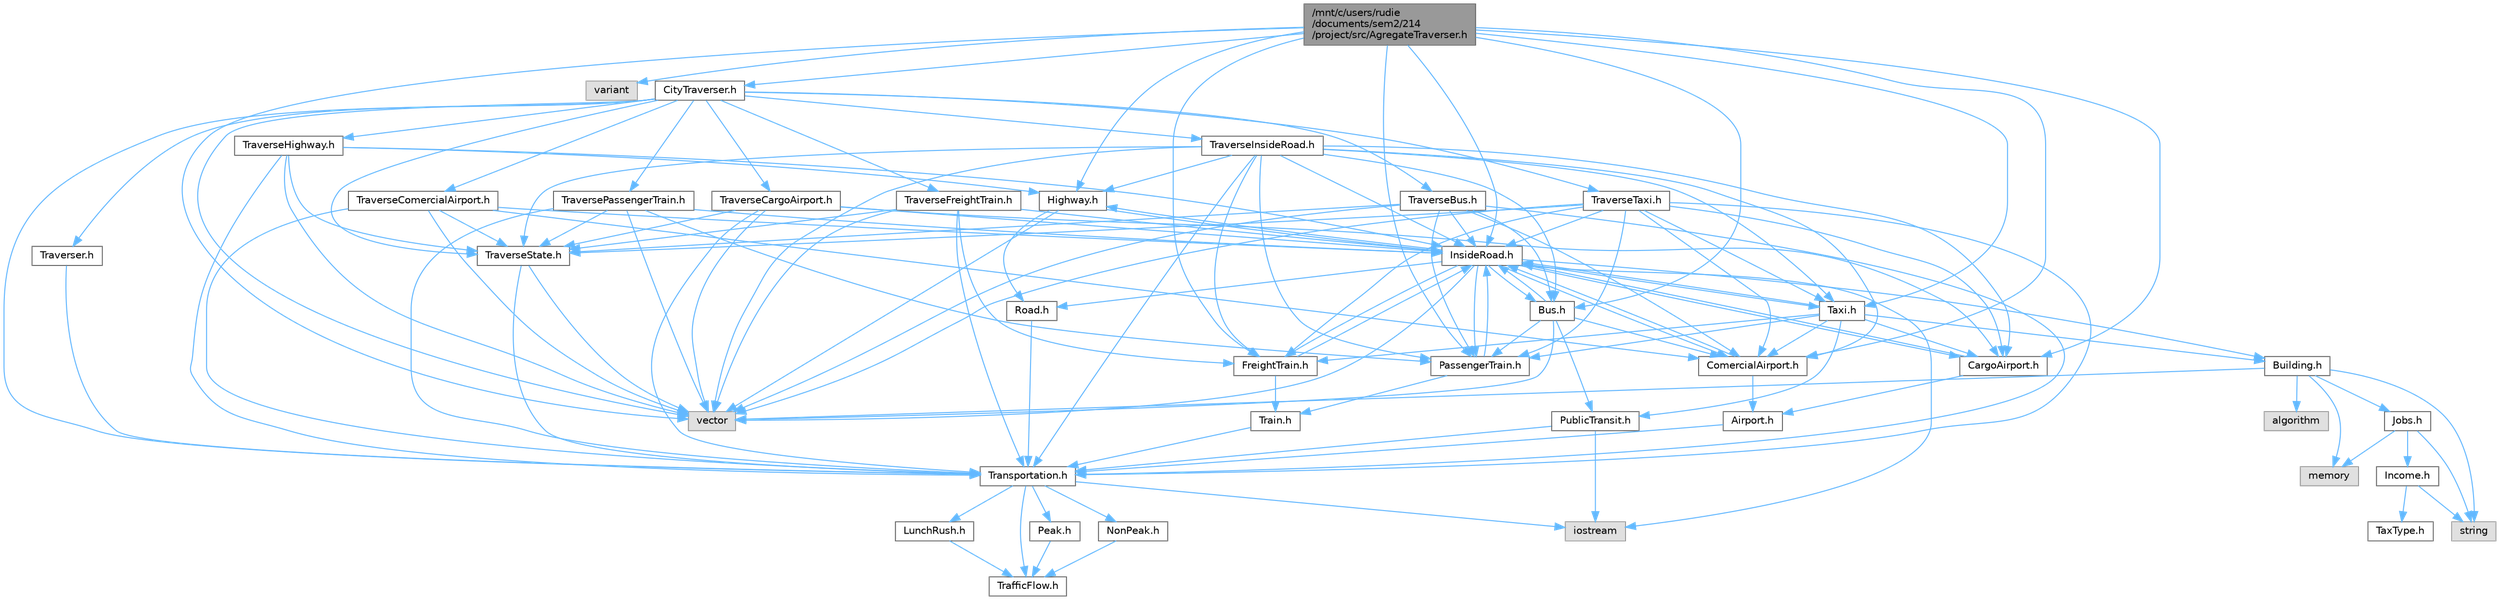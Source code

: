 digraph "/mnt/c/users/rudie/documents/sem2/214/project/src/AgregateTraverser.h"
{
 // LATEX_PDF_SIZE
  bgcolor="transparent";
  edge [fontname=Helvetica,fontsize=10,labelfontname=Helvetica,labelfontsize=10];
  node [fontname=Helvetica,fontsize=10,shape=box,height=0.2,width=0.4];
  Node1 [id="Node000001",label="/mnt/c/users/rudie\l/documents/sem2/214\l/project/src/AgregateTraverser.h",height=0.2,width=0.4,color="gray40", fillcolor="grey60", style="filled", fontcolor="black",tooltip="Defines the AgregateTraverser class and its interface for creating CityTraverser objects."];
  Node1 -> Node2 [id="edge136_Node000001_Node000002",color="steelblue1",style="solid",tooltip=" "];
  Node2 [id="Node000002",label="vector",height=0.2,width=0.4,color="grey60", fillcolor="#E0E0E0", style="filled",tooltip=" "];
  Node1 -> Node3 [id="edge137_Node000001_Node000003",color="steelblue1",style="solid",tooltip=" "];
  Node3 [id="Node000003",label="variant",height=0.2,width=0.4,color="grey60", fillcolor="#E0E0E0", style="filled",tooltip=" "];
  Node1 -> Node4 [id="edge138_Node000001_Node000004",color="steelblue1",style="solid",tooltip=" "];
  Node4 [id="Node000004",label="Highway.h",height=0.2,width=0.4,color="grey40", fillcolor="white", style="filled",URL="$Highway_8h.html",tooltip="Header file for the Highway class."];
  Node4 -> Node2 [id="edge139_Node000004_Node000002",color="steelblue1",style="solid",tooltip=" "];
  Node4 -> Node5 [id="edge140_Node000004_Node000005",color="steelblue1",style="solid",tooltip=" "];
  Node5 [id="Node000005",label="Road.h",height=0.2,width=0.4,color="grey40", fillcolor="white", style="filled",URL="$Road_8h.html",tooltip="Defines the Road class which inherits from the Transportation class."];
  Node5 -> Node6 [id="edge141_Node000005_Node000006",color="steelblue1",style="solid",tooltip=" "];
  Node6 [id="Node000006",label="Transportation.h",height=0.2,width=0.4,color="grey40", fillcolor="white", style="filled",URL="$Transportation_8h.html",tooltip="Header file for the Transportation class."];
  Node6 -> Node7 [id="edge142_Node000006_Node000007",color="steelblue1",style="solid",tooltip=" "];
  Node7 [id="Node000007",label="iostream",height=0.2,width=0.4,color="grey60", fillcolor="#E0E0E0", style="filled",tooltip=" "];
  Node6 -> Node8 [id="edge143_Node000006_Node000008",color="steelblue1",style="solid",tooltip=" "];
  Node8 [id="Node000008",label="TrafficFlow.h",height=0.2,width=0.4,color="grey40", fillcolor="white", style="filled",URL="$TrafficFlow_8h.html",tooltip="Defines the TrafficFlow interface for traffic flow measurement."];
  Node6 -> Node9 [id="edge144_Node000006_Node000009",color="steelblue1",style="solid",tooltip=" "];
  Node9 [id="Node000009",label="Peak.h",height=0.2,width=0.4,color="grey40", fillcolor="white", style="filled",URL="$Peak_8h.html",tooltip="Header file for the Peak class, which inherits from TrafficFlow."];
  Node9 -> Node8 [id="edge145_Node000009_Node000008",color="steelblue1",style="solid",tooltip=" "];
  Node6 -> Node10 [id="edge146_Node000006_Node000010",color="steelblue1",style="solid",tooltip=" "];
  Node10 [id="Node000010",label="NonPeak.h",height=0.2,width=0.4,color="grey40", fillcolor="white", style="filled",URL="$NonPeak_8h.html",tooltip="Header file for the NonPeak class."];
  Node10 -> Node8 [id="edge147_Node000010_Node000008",color="steelblue1",style="solid",tooltip=" "];
  Node6 -> Node11 [id="edge148_Node000006_Node000011",color="steelblue1",style="solid",tooltip=" "];
  Node11 [id="Node000011",label="LunchRush.h",height=0.2,width=0.4,color="grey40", fillcolor="white", style="filled",URL="$LunchRush_8h.html",tooltip="Header file for the LunchRush class."];
  Node11 -> Node8 [id="edge149_Node000011_Node000008",color="steelblue1",style="solid",tooltip=" "];
  Node4 -> Node12 [id="edge150_Node000004_Node000012",color="steelblue1",style="solid",tooltip=" "];
  Node12 [id="Node000012",label="InsideRoad.h",height=0.2,width=0.4,color="grey40", fillcolor="white", style="filled",URL="$InsideRoad_8h.html",tooltip="Header file for the InsideRoad class."];
  Node12 -> Node2 [id="edge151_Node000012_Node000002",color="steelblue1",style="solid",tooltip=" "];
  Node12 -> Node7 [id="edge152_Node000012_Node000007",color="steelblue1",style="solid",tooltip=" "];
  Node12 -> Node5 [id="edge153_Node000012_Node000005",color="steelblue1",style="solid",tooltip=" "];
  Node12 -> Node4 [id="edge154_Node000012_Node000004",color="steelblue1",style="solid",tooltip=" "];
  Node12 -> Node13 [id="edge155_Node000012_Node000013",color="steelblue1",style="solid",tooltip=" "];
  Node13 [id="Node000013",label="Bus.h",height=0.2,width=0.4,color="grey40", fillcolor="white", style="filled",URL="$Bus_8h.html",tooltip="Header file for the Bus class."];
  Node13 -> Node2 [id="edge156_Node000013_Node000002",color="steelblue1",style="solid",tooltip=" "];
  Node13 -> Node14 [id="edge157_Node000013_Node000014",color="steelblue1",style="solid",tooltip=" "];
  Node14 [id="Node000014",label="PublicTransit.h",height=0.2,width=0.4,color="grey40", fillcolor="white", style="filled",URL="$PublicTransit_8h.html",tooltip="Header file for the PublicTransit class."];
  Node14 -> Node7 [id="edge158_Node000014_Node000007",color="steelblue1",style="solid",tooltip=" "];
  Node14 -> Node6 [id="edge159_Node000014_Node000006",color="steelblue1",style="solid",tooltip=" "];
  Node13 -> Node12 [id="edge160_Node000013_Node000012",color="steelblue1",style="solid",tooltip=" "];
  Node13 -> Node15 [id="edge161_Node000013_Node000015",color="steelblue1",style="solid",tooltip=" "];
  Node15 [id="Node000015",label="ComercialAirport.h",height=0.2,width=0.4,color="grey40", fillcolor="white", style="filled",URL="$ComercialAirport_8h.html",tooltip="Defines the ComercialAirport class which inherits from the Airport class."];
  Node15 -> Node16 [id="edge162_Node000015_Node000016",color="steelblue1",style="solid",tooltip=" "];
  Node16 [id="Node000016",label="Airport.h",height=0.2,width=0.4,color="grey40", fillcolor="white", style="filled",URL="$Airport_8h.html",tooltip="Defines the Airport class which inherits from the Transportation class."];
  Node16 -> Node6 [id="edge163_Node000016_Node000006",color="steelblue1",style="solid",tooltip=" "];
  Node15 -> Node12 [id="edge164_Node000015_Node000012",color="steelblue1",style="solid",tooltip=" "];
  Node13 -> Node17 [id="edge165_Node000013_Node000017",color="steelblue1",style="solid",tooltip=" "];
  Node17 [id="Node000017",label="PassengerTrain.h",height=0.2,width=0.4,color="grey40", fillcolor="white", style="filled",URL="$PassengerTrain_8h.html",tooltip="Header file for the PassengerTrain class."];
  Node17 -> Node18 [id="edge166_Node000017_Node000018",color="steelblue1",style="solid",tooltip=" "];
  Node18 [id="Node000018",label="Train.h",height=0.2,width=0.4,color="grey40", fillcolor="white", style="filled",URL="$Train_8h.html",tooltip="Header file for the Train class."];
  Node18 -> Node6 [id="edge167_Node000018_Node000006",color="steelblue1",style="solid",tooltip=" "];
  Node17 -> Node12 [id="edge168_Node000017_Node000012",color="steelblue1",style="solid",tooltip=" "];
  Node12 -> Node19 [id="edge169_Node000012_Node000019",color="steelblue1",style="solid",tooltip=" "];
  Node19 [id="Node000019",label="Taxi.h",height=0.2,width=0.4,color="grey40", fillcolor="white", style="filled",URL="$Taxi_8h.html",tooltip="Header file for the Taxi class, which represents a taxi in a public transit system."];
  Node19 -> Node14 [id="edge170_Node000019_Node000014",color="steelblue1",style="solid",tooltip=" "];
  Node19 -> Node12 [id="edge171_Node000019_Node000012",color="steelblue1",style="solid",tooltip=" "];
  Node19 -> Node15 [id="edge172_Node000019_Node000015",color="steelblue1",style="solid",tooltip=" "];
  Node19 -> Node20 [id="edge173_Node000019_Node000020",color="steelblue1",style="solid",tooltip=" "];
  Node20 [id="Node000020",label="CargoAirport.h",height=0.2,width=0.4,color="grey40", fillcolor="white", style="filled",URL="$CargoAirport_8h.html",tooltip="Header file for the CargoAirport class."];
  Node20 -> Node16 [id="edge174_Node000020_Node000016",color="steelblue1",style="solid",tooltip=" "];
  Node20 -> Node12 [id="edge175_Node000020_Node000012",color="steelblue1",style="solid",tooltip=" "];
  Node19 -> Node21 [id="edge176_Node000019_Node000021",color="steelblue1",style="solid",tooltip=" "];
  Node21 [id="Node000021",label="FreightTrain.h",height=0.2,width=0.4,color="grey40", fillcolor="white", style="filled",URL="$FreightTrain_8h.html",tooltip="Header file for the FreightTrain class."];
  Node21 -> Node18 [id="edge177_Node000021_Node000018",color="steelblue1",style="solid",tooltip=" "];
  Node21 -> Node12 [id="edge178_Node000021_Node000012",color="steelblue1",style="solid",tooltip=" "];
  Node19 -> Node17 [id="edge179_Node000019_Node000017",color="steelblue1",style="solid",tooltip=" "];
  Node19 -> Node22 [id="edge180_Node000019_Node000022",color="steelblue1",style="solid",tooltip=" "];
  Node22 [id="Node000022",label="Building.h",height=0.2,width=0.4,color="grey40", fillcolor="white", style="filled",URL="$Building_8h.html",tooltip="Definition of the Building class."];
  Node22 -> Node23 [id="edge181_Node000022_Node000023",color="steelblue1",style="solid",tooltip=" "];
  Node23 [id="Node000023",label="string",height=0.2,width=0.4,color="grey60", fillcolor="#E0E0E0", style="filled",tooltip=" "];
  Node22 -> Node2 [id="edge182_Node000022_Node000002",color="steelblue1",style="solid",tooltip=" "];
  Node22 -> Node24 [id="edge183_Node000022_Node000024",color="steelblue1",style="solid",tooltip=" "];
  Node24 [id="Node000024",label="memory",height=0.2,width=0.4,color="grey60", fillcolor="#E0E0E0", style="filled",tooltip=" "];
  Node22 -> Node25 [id="edge184_Node000022_Node000025",color="steelblue1",style="solid",tooltip=" "];
  Node25 [id="Node000025",label="algorithm",height=0.2,width=0.4,color="grey60", fillcolor="#E0E0E0", style="filled",tooltip=" "];
  Node22 -> Node26 [id="edge185_Node000022_Node000026",color="steelblue1",style="solid",tooltip=" "];
  Node26 [id="Node000026",label="Jobs.h",height=0.2,width=0.4,color="grey40", fillcolor="white", style="filled",URL="$Jobs_8h.html",tooltip="Definition of the Jobs class."];
  Node26 -> Node24 [id="edge186_Node000026_Node000024",color="steelblue1",style="solid",tooltip=" "];
  Node26 -> Node27 [id="edge187_Node000026_Node000027",color="steelblue1",style="solid",tooltip=" "];
  Node27 [id="Node000027",label="Income.h",height=0.2,width=0.4,color="grey40", fillcolor="white", style="filled",URL="$Income_8h.html",tooltip="Definition of the Income class."];
  Node27 -> Node28 [id="edge188_Node000027_Node000028",color="steelblue1",style="solid",tooltip=" "];
  Node28 [id="Node000028",label="TaxType.h",height=0.2,width=0.4,color="grey40", fillcolor="white", style="filled",URL="$TaxType_8h_source.html",tooltip=" "];
  Node27 -> Node23 [id="edge189_Node000027_Node000023",color="steelblue1",style="solid",tooltip=" "];
  Node26 -> Node23 [id="edge190_Node000026_Node000023",color="steelblue1",style="solid",tooltip=" "];
  Node12 -> Node15 [id="edge191_Node000012_Node000015",color="steelblue1",style="solid",tooltip=" "];
  Node12 -> Node20 [id="edge192_Node000012_Node000020",color="steelblue1",style="solid",tooltip=" "];
  Node12 -> Node17 [id="edge193_Node000012_Node000017",color="steelblue1",style="solid",tooltip=" "];
  Node12 -> Node21 [id="edge194_Node000012_Node000021",color="steelblue1",style="solid",tooltip=" "];
  Node12 -> Node22 [id="edge195_Node000012_Node000022",color="steelblue1",style="solid",tooltip=" "];
  Node1 -> Node12 [id="edge196_Node000001_Node000012",color="steelblue1",style="solid",tooltip=" "];
  Node1 -> Node13 [id="edge197_Node000001_Node000013",color="steelblue1",style="solid",tooltip=" "];
  Node1 -> Node19 [id="edge198_Node000001_Node000019",color="steelblue1",style="solid",tooltip=" "];
  Node1 -> Node21 [id="edge199_Node000001_Node000021",color="steelblue1",style="solid",tooltip=" "];
  Node1 -> Node17 [id="edge200_Node000001_Node000017",color="steelblue1",style="solid",tooltip=" "];
  Node1 -> Node15 [id="edge201_Node000001_Node000015",color="steelblue1",style="solid",tooltip=" "];
  Node1 -> Node20 [id="edge202_Node000001_Node000020",color="steelblue1",style="solid",tooltip=" "];
  Node1 -> Node29 [id="edge203_Node000001_Node000029",color="steelblue1",style="solid",tooltip=" "];
  Node29 [id="Node000029",label="CityTraverser.h",height=0.2,width=0.4,color="grey40", fillcolor="white", style="filled",URL="$CityTraverser_8h.html",tooltip="Header file for the CityTraverser class, a concrete iterator for traversing transportation elements i..."];
  Node29 -> Node2 [id="edge204_Node000029_Node000002",color="steelblue1",style="solid",tooltip=" "];
  Node29 -> Node30 [id="edge205_Node000029_Node000030",color="steelblue1",style="solid",tooltip=" "];
  Node30 [id="Node000030",label="Traverser.h",height=0.2,width=0.4,color="grey40", fillcolor="white", style="filled",URL="$Traverser_8h.html",tooltip="Defines the Traverser interface for iterating over Transportation objects."];
  Node30 -> Node6 [id="edge206_Node000030_Node000006",color="steelblue1",style="solid",tooltip=" "];
  Node29 -> Node6 [id="edge207_Node000029_Node000006",color="steelblue1",style="solid",tooltip=" "];
  Node29 -> Node31 [id="edge208_Node000029_Node000031",color="steelblue1",style="solid",tooltip=" "];
  Node31 [id="Node000031",label="TraverseState.h",height=0.2,width=0.4,color="grey40", fillcolor="white", style="filled",URL="$TraverseState_8h.html",tooltip="Defines the TraverseState class and its interface for traversing through Transportation elements."];
  Node31 -> Node2 [id="edge209_Node000031_Node000002",color="steelblue1",style="solid",tooltip=" "];
  Node31 -> Node6 [id="edge210_Node000031_Node000006",color="steelblue1",style="solid",tooltip=" "];
  Node29 -> Node32 [id="edge211_Node000029_Node000032",color="steelblue1",style="solid",tooltip=" "];
  Node32 [id="Node000032",label="TraverseHighway.h",height=0.2,width=0.4,color="grey40", fillcolor="white", style="filled",URL="$TraverseHighway_8h.html",tooltip="Header file for the TraverseHighway class."];
  Node32 -> Node2 [id="edge212_Node000032_Node000002",color="steelblue1",style="solid",tooltip=" "];
  Node32 -> Node31 [id="edge213_Node000032_Node000031",color="steelblue1",style="solid",tooltip=" "];
  Node32 -> Node6 [id="edge214_Node000032_Node000006",color="steelblue1",style="solid",tooltip=" "];
  Node32 -> Node4 [id="edge215_Node000032_Node000004",color="steelblue1",style="solid",tooltip=" "];
  Node32 -> Node12 [id="edge216_Node000032_Node000012",color="steelblue1",style="solid",tooltip=" "];
  Node29 -> Node33 [id="edge217_Node000029_Node000033",color="steelblue1",style="solid",tooltip=" "];
  Node33 [id="Node000033",label="TraverseInsideRoad.h",height=0.2,width=0.4,color="grey40", fillcolor="white", style="filled",URL="$TraverseInsideRoad_8h.html",tooltip="Header file for the TraverseInsideRoad class."];
  Node33 -> Node2 [id="edge218_Node000033_Node000002",color="steelblue1",style="solid",tooltip=" "];
  Node33 -> Node31 [id="edge219_Node000033_Node000031",color="steelblue1",style="solid",tooltip=" "];
  Node33 -> Node6 [id="edge220_Node000033_Node000006",color="steelblue1",style="solid",tooltip=" "];
  Node33 -> Node4 [id="edge221_Node000033_Node000004",color="steelblue1",style="solid",tooltip=" "];
  Node33 -> Node12 [id="edge222_Node000033_Node000012",color="steelblue1",style="solid",tooltip=" "];
  Node33 -> Node13 [id="edge223_Node000033_Node000013",color="steelblue1",style="solid",tooltip=" "];
  Node33 -> Node19 [id="edge224_Node000033_Node000019",color="steelblue1",style="solid",tooltip=" "];
  Node33 -> Node15 [id="edge225_Node000033_Node000015",color="steelblue1",style="solid",tooltip=" "];
  Node33 -> Node20 [id="edge226_Node000033_Node000020",color="steelblue1",style="solid",tooltip=" "];
  Node33 -> Node17 [id="edge227_Node000033_Node000017",color="steelblue1",style="solid",tooltip=" "];
  Node33 -> Node21 [id="edge228_Node000033_Node000021",color="steelblue1",style="solid",tooltip=" "];
  Node29 -> Node34 [id="edge229_Node000029_Node000034",color="steelblue1",style="solid",tooltip=" "];
  Node34 [id="Node000034",label="TraverseBus.h",height=0.2,width=0.4,color="grey40", fillcolor="white", style="filled",URL="$TraverseBus_8h.html",tooltip="Header file for the TraverseBus class."];
  Node34 -> Node2 [id="edge230_Node000034_Node000002",color="steelblue1",style="solid",tooltip=" "];
  Node34 -> Node31 [id="edge231_Node000034_Node000031",color="steelblue1",style="solid",tooltip=" "];
  Node34 -> Node6 [id="edge232_Node000034_Node000006",color="steelblue1",style="solid",tooltip=" "];
  Node34 -> Node12 [id="edge233_Node000034_Node000012",color="steelblue1",style="solid",tooltip=" "];
  Node34 -> Node13 [id="edge234_Node000034_Node000013",color="steelblue1",style="solid",tooltip=" "];
  Node34 -> Node15 [id="edge235_Node000034_Node000015",color="steelblue1",style="solid",tooltip=" "];
  Node34 -> Node17 [id="edge236_Node000034_Node000017",color="steelblue1",style="solid",tooltip=" "];
  Node29 -> Node35 [id="edge237_Node000029_Node000035",color="steelblue1",style="solid",tooltip=" "];
  Node35 [id="Node000035",label="TraverseTaxi.h",height=0.2,width=0.4,color="grey40", fillcolor="white", style="filled",URL="$TraverseTaxi_8h.html",tooltip="Header file for the TraverseTaxi class."];
  Node35 -> Node2 [id="edge238_Node000035_Node000002",color="steelblue1",style="solid",tooltip=" "];
  Node35 -> Node31 [id="edge239_Node000035_Node000031",color="steelblue1",style="solid",tooltip=" "];
  Node35 -> Node6 [id="edge240_Node000035_Node000006",color="steelblue1",style="solid",tooltip=" "];
  Node35 -> Node12 [id="edge241_Node000035_Node000012",color="steelblue1",style="solid",tooltip=" "];
  Node35 -> Node15 [id="edge242_Node000035_Node000015",color="steelblue1",style="solid",tooltip=" "];
  Node35 -> Node20 [id="edge243_Node000035_Node000020",color="steelblue1",style="solid",tooltip=" "];
  Node35 -> Node17 [id="edge244_Node000035_Node000017",color="steelblue1",style="solid",tooltip=" "];
  Node35 -> Node21 [id="edge245_Node000035_Node000021",color="steelblue1",style="solid",tooltip=" "];
  Node35 -> Node19 [id="edge246_Node000035_Node000019",color="steelblue1",style="solid",tooltip=" "];
  Node29 -> Node36 [id="edge247_Node000029_Node000036",color="steelblue1",style="solid",tooltip=" "];
  Node36 [id="Node000036",label="TraverseFreightTrain.h",height=0.2,width=0.4,color="grey40", fillcolor="white", style="filled",URL="$TraverseFreightTrain_8h.html",tooltip="Header file for the TraverseFreightTrain class."];
  Node36 -> Node2 [id="edge248_Node000036_Node000002",color="steelblue1",style="solid",tooltip=" "];
  Node36 -> Node31 [id="edge249_Node000036_Node000031",color="steelblue1",style="solid",tooltip=" "];
  Node36 -> Node6 [id="edge250_Node000036_Node000006",color="steelblue1",style="solid",tooltip=" "];
  Node36 -> Node12 [id="edge251_Node000036_Node000012",color="steelblue1",style="solid",tooltip=" "];
  Node36 -> Node21 [id="edge252_Node000036_Node000021",color="steelblue1",style="solid",tooltip=" "];
  Node29 -> Node37 [id="edge253_Node000029_Node000037",color="steelblue1",style="solid",tooltip=" "];
  Node37 [id="Node000037",label="TraversePassengerTrain.h",height=0.2,width=0.4,color="grey40", fillcolor="white", style="filled",URL="$TraversePassengerTrain_8h.html",tooltip="Header file for the TraversePassengerTrain class."];
  Node37 -> Node2 [id="edge254_Node000037_Node000002",color="steelblue1",style="solid",tooltip=" "];
  Node37 -> Node31 [id="edge255_Node000037_Node000031",color="steelblue1",style="solid",tooltip=" "];
  Node37 -> Node6 [id="edge256_Node000037_Node000006",color="steelblue1",style="solid",tooltip=" "];
  Node37 -> Node12 [id="edge257_Node000037_Node000012",color="steelblue1",style="solid",tooltip=" "];
  Node37 -> Node17 [id="edge258_Node000037_Node000017",color="steelblue1",style="solid",tooltip=" "];
  Node29 -> Node38 [id="edge259_Node000029_Node000038",color="steelblue1",style="solid",tooltip=" "];
  Node38 [id="Node000038",label="TraverseCargoAirport.h",height=0.2,width=0.4,color="grey40", fillcolor="white", style="filled",URL="$TraverseCargoAirport_8h.html",tooltip="Header file for the TraverseCargoAirport class."];
  Node38 -> Node2 [id="edge260_Node000038_Node000002",color="steelblue1",style="solid",tooltip=" "];
  Node38 -> Node31 [id="edge261_Node000038_Node000031",color="steelblue1",style="solid",tooltip=" "];
  Node38 -> Node6 [id="edge262_Node000038_Node000006",color="steelblue1",style="solid",tooltip=" "];
  Node38 -> Node12 [id="edge263_Node000038_Node000012",color="steelblue1",style="solid",tooltip=" "];
  Node38 -> Node20 [id="edge264_Node000038_Node000020",color="steelblue1",style="solid",tooltip=" "];
  Node29 -> Node39 [id="edge265_Node000029_Node000039",color="steelblue1",style="solid",tooltip=" "];
  Node39 [id="Node000039",label="TraverseComercialAirport.h",height=0.2,width=0.4,color="grey40", fillcolor="white", style="filled",URL="$TraverseComercialAirport_8h.html",tooltip="Header file for the TraverseComercialAirport class."];
  Node39 -> Node2 [id="edge266_Node000039_Node000002",color="steelblue1",style="solid",tooltip=" "];
  Node39 -> Node31 [id="edge267_Node000039_Node000031",color="steelblue1",style="solid",tooltip=" "];
  Node39 -> Node6 [id="edge268_Node000039_Node000006",color="steelblue1",style="solid",tooltip=" "];
  Node39 -> Node12 [id="edge269_Node000039_Node000012",color="steelblue1",style="solid",tooltip=" "];
  Node39 -> Node15 [id="edge270_Node000039_Node000015",color="steelblue1",style="solid",tooltip=" "];
}
